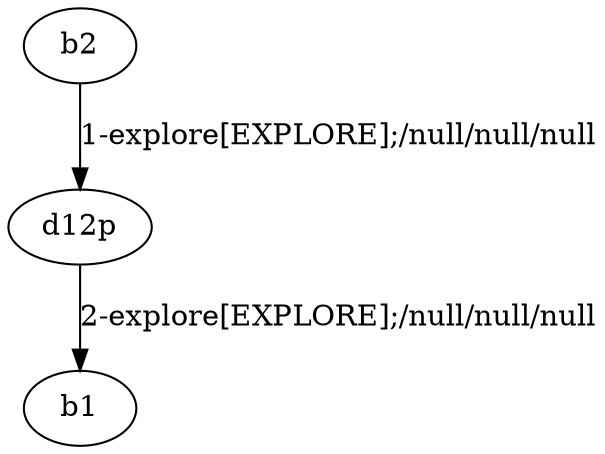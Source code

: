 # Total number of goals covered by this test: 1
# d12p --> b1

digraph g {
"b2" -> "d12p" [label = "1-explore[EXPLORE];/null/null/null"];
"d12p" -> "b1" [label = "2-explore[EXPLORE];/null/null/null"];
}